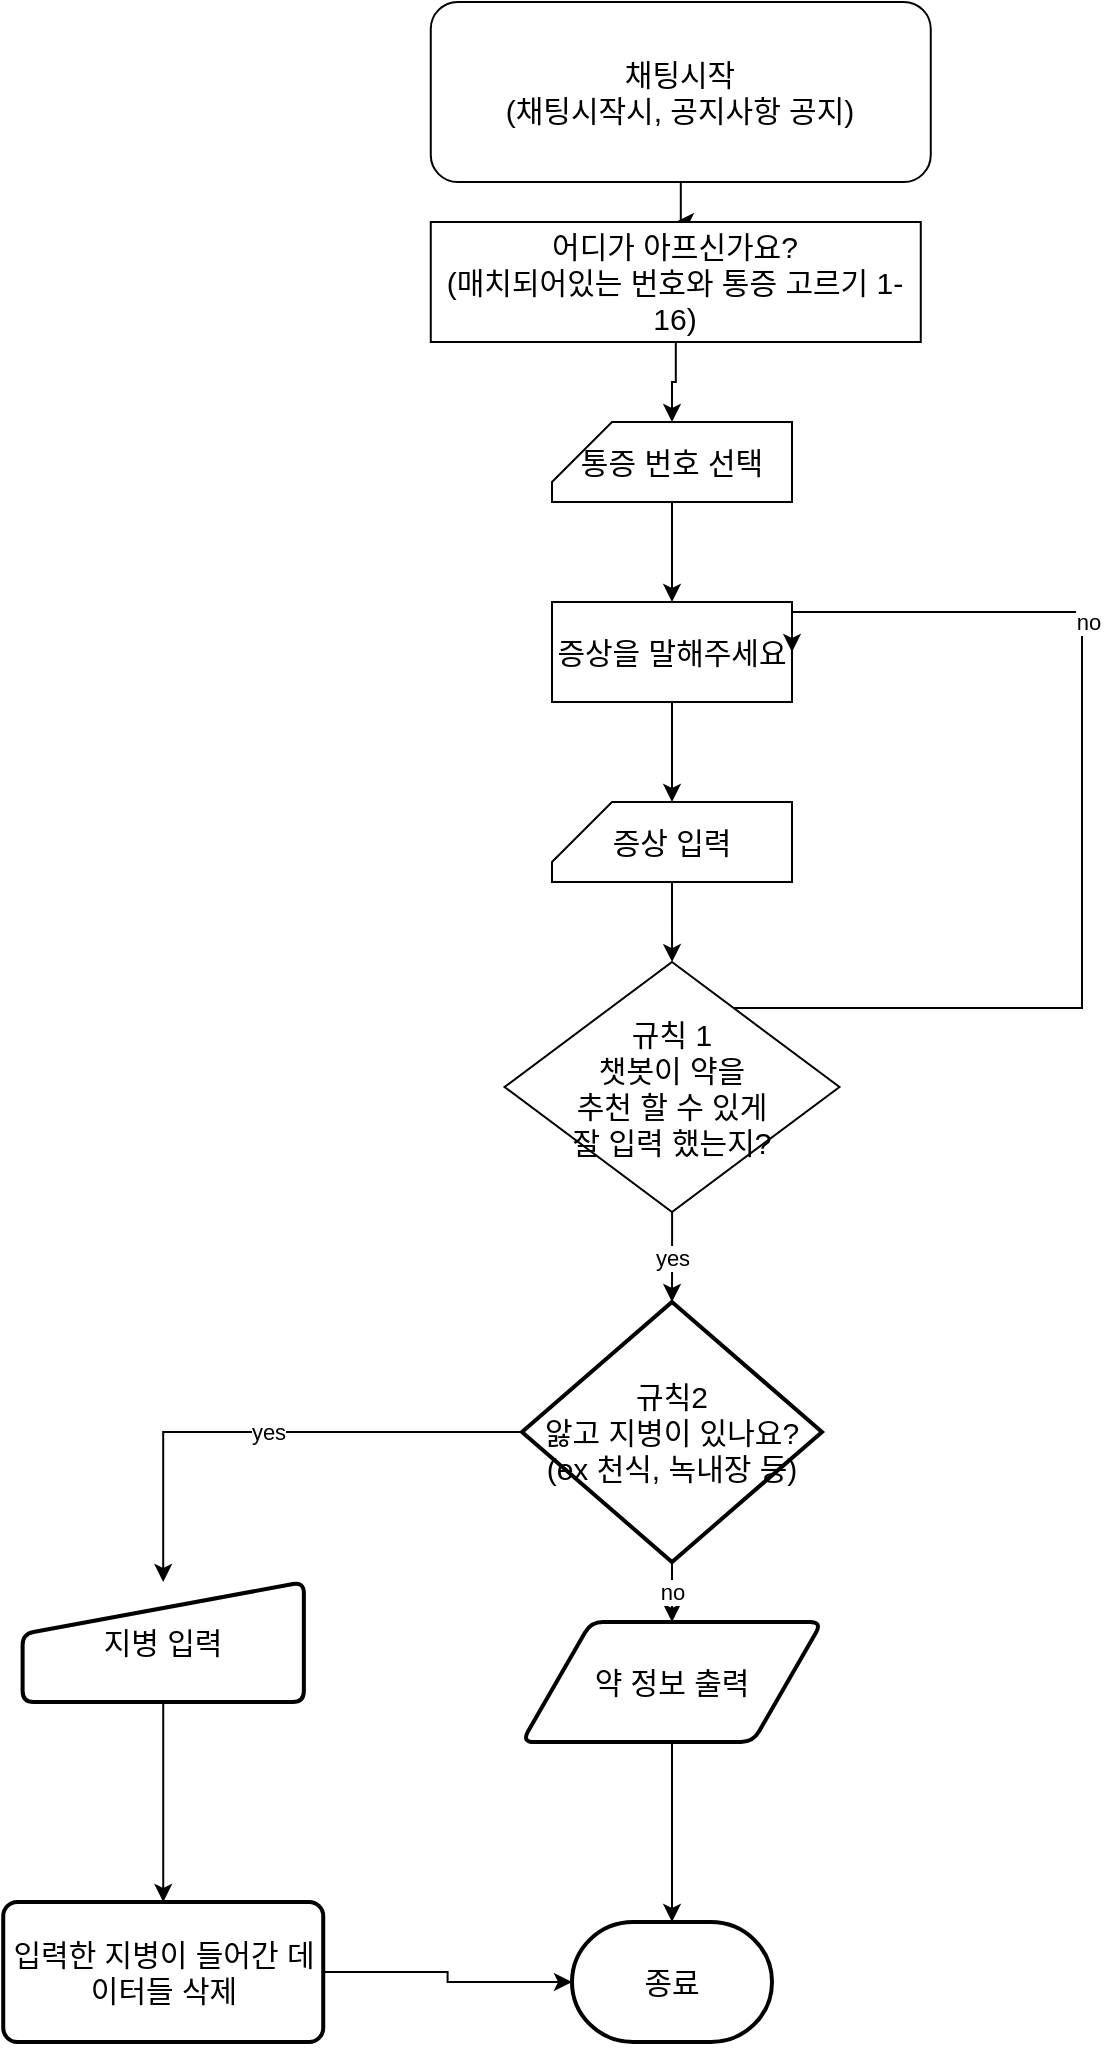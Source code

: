 <mxfile version="20.5.3" type="github">
  <diagram id="C5RBs43oDa-KdzZeNtuy" name="Page-1">
    <mxGraphModel dx="2036" dy="1103" grid="1" gridSize="10" guides="1" tooltips="1" connect="1" arrows="1" fold="1" page="1" pageScale="1" pageWidth="827" pageHeight="1169" math="0" shadow="0">
      <root>
        <mxCell id="WIyWlLk6GJQsqaUBKTNV-0" />
        <mxCell id="WIyWlLk6GJQsqaUBKTNV-1" parent="WIyWlLk6GJQsqaUBKTNV-0" />
        <mxCell id="TCzUwj8TVnyyhomJJ35_-63" value="" style="edgeStyle=orthogonalEdgeStyle;rounded=0;orthogonalLoop=1;jettySize=auto;html=1;" edge="1" parent="WIyWlLk6GJQsqaUBKTNV-1" source="WIyWlLk6GJQsqaUBKTNV-3" target="TCzUwj8TVnyyhomJJ35_-1">
          <mxGeometry relative="1" as="geometry" />
        </mxCell>
        <mxCell id="WIyWlLk6GJQsqaUBKTNV-3" value="채팅시작&lt;br style=&quot;font-size: 15px;&quot;&gt;(채팅시작시, 공지사항 공지)" style="rounded=1;whiteSpace=wrap;html=1;fontSize=15;glass=0;strokeWidth=1;shadow=0;" parent="WIyWlLk6GJQsqaUBKTNV-1" vertex="1">
          <mxGeometry x="274.38" y="120" width="250" height="90" as="geometry" />
        </mxCell>
        <mxCell id="TCzUwj8TVnyyhomJJ35_-27" value="" style="edgeStyle=orthogonalEdgeStyle;rounded=0;orthogonalLoop=1;jettySize=auto;html=1;" edge="1" parent="WIyWlLk6GJQsqaUBKTNV-1" source="TCzUwj8TVnyyhomJJ35_-1" target="TCzUwj8TVnyyhomJJ35_-6">
          <mxGeometry relative="1" as="geometry" />
        </mxCell>
        <mxCell id="TCzUwj8TVnyyhomJJ35_-1" value="어디가 아프신가요?&lt;br style=&quot;font-size: 15px;&quot;&gt;(매치되어있는 번호와 통증 고르기 1-16)" style="rounded=0;whiteSpace=wrap;html=1;fontSize=15;" vertex="1" parent="WIyWlLk6GJQsqaUBKTNV-1">
          <mxGeometry x="274.38" y="230" width="245" height="60" as="geometry" />
        </mxCell>
        <mxCell id="TCzUwj8TVnyyhomJJ35_-6" value="통증 번호 선택" style="shape=card;whiteSpace=wrap;html=1;fontSize=15;" vertex="1" parent="WIyWlLk6GJQsqaUBKTNV-1">
          <mxGeometry x="335" y="330" width="120" height="40" as="geometry" />
        </mxCell>
        <mxCell id="TCzUwj8TVnyyhomJJ35_-7" style="edgeStyle=orthogonalEdgeStyle;rounded=0;orthogonalLoop=1;jettySize=auto;html=1;exitX=0.5;exitY=1;exitDx=0;exitDy=0;exitPerimeter=0;" edge="1" parent="WIyWlLk6GJQsqaUBKTNV-1" source="TCzUwj8TVnyyhomJJ35_-6" target="TCzUwj8TVnyyhomJJ35_-6">
          <mxGeometry relative="1" as="geometry" />
        </mxCell>
        <mxCell id="TCzUwj8TVnyyhomJJ35_-26" value="" style="edgeStyle=orthogonalEdgeStyle;rounded=0;orthogonalLoop=1;jettySize=auto;html=1;" edge="1" parent="WIyWlLk6GJQsqaUBKTNV-1" source="TCzUwj8TVnyyhomJJ35_-11" target="TCzUwj8TVnyyhomJJ35_-17">
          <mxGeometry relative="1" as="geometry" />
        </mxCell>
        <mxCell id="TCzUwj8TVnyyhomJJ35_-11" value="증상을 말해주세요" style="rounded=0;whiteSpace=wrap;html=1;fontSize=15;" vertex="1" parent="WIyWlLk6GJQsqaUBKTNV-1">
          <mxGeometry x="335" y="420" width="120" height="50" as="geometry" />
        </mxCell>
        <mxCell id="TCzUwj8TVnyyhomJJ35_-14" value="" style="endArrow=classic;html=1;rounded=0;exitX=0.5;exitY=1;exitDx=0;exitDy=0;exitPerimeter=0;" edge="1" parent="WIyWlLk6GJQsqaUBKTNV-1" source="TCzUwj8TVnyyhomJJ35_-6" target="TCzUwj8TVnyyhomJJ35_-11">
          <mxGeometry width="50" height="50" relative="1" as="geometry">
            <mxPoint x="390" y="350" as="sourcePoint" />
            <mxPoint x="440" y="300" as="targetPoint" />
          </mxGeometry>
        </mxCell>
        <mxCell id="TCzUwj8TVnyyhomJJ35_-28" value="" style="edgeStyle=orthogonalEdgeStyle;rounded=0;orthogonalLoop=1;jettySize=auto;html=1;" edge="1" parent="WIyWlLk6GJQsqaUBKTNV-1" source="TCzUwj8TVnyyhomJJ35_-17" target="TCzUwj8TVnyyhomJJ35_-20">
          <mxGeometry relative="1" as="geometry" />
        </mxCell>
        <mxCell id="TCzUwj8TVnyyhomJJ35_-17" value="증상 입력" style="shape=card;whiteSpace=wrap;html=1;fontSize=15;" vertex="1" parent="WIyWlLk6GJQsqaUBKTNV-1">
          <mxGeometry x="335" y="520" width="120" height="40" as="geometry" />
        </mxCell>
        <mxCell id="TCzUwj8TVnyyhomJJ35_-23" style="edgeStyle=orthogonalEdgeStyle;rounded=0;orthogonalLoop=1;jettySize=auto;html=1;entryX=1;entryY=0.5;entryDx=0;entryDy=0;" edge="1" parent="WIyWlLk6GJQsqaUBKTNV-1" source="TCzUwj8TVnyyhomJJ35_-20" target="TCzUwj8TVnyyhomJJ35_-11">
          <mxGeometry relative="1" as="geometry">
            <mxPoint x="599.8" y="472.963" as="targetPoint" />
            <Array as="points">
              <mxPoint x="600" y="623" />
              <mxPoint x="600" y="425" />
            </Array>
          </mxGeometry>
        </mxCell>
        <mxCell id="TCzUwj8TVnyyhomJJ35_-24" value="no" style="edgeLabel;html=1;align=center;verticalAlign=middle;resizable=0;points=[];" vertex="1" connectable="0" parent="TCzUwj8TVnyyhomJJ35_-23">
          <mxGeometry x="0.367" y="-3" relative="1" as="geometry">
            <mxPoint as="offset" />
          </mxGeometry>
        </mxCell>
        <mxCell id="TCzUwj8TVnyyhomJJ35_-30" value="yes" style="edgeStyle=orthogonalEdgeStyle;rounded=0;orthogonalLoop=1;jettySize=auto;html=1;" edge="1" parent="WIyWlLk6GJQsqaUBKTNV-1" source="TCzUwj8TVnyyhomJJ35_-20">
          <mxGeometry relative="1" as="geometry">
            <mxPoint x="395" y="770" as="targetPoint" />
          </mxGeometry>
        </mxCell>
        <mxCell id="TCzUwj8TVnyyhomJJ35_-20" value="규칙 1&lt;br style=&quot;font-size: 15px;&quot;&gt;챗봇이 약을 &lt;br style=&quot;font-size: 15px;&quot;&gt;추천 할 수 있게 &lt;br style=&quot;font-size: 15px;&quot;&gt;잘 입력 했는지?" style="rhombus;whiteSpace=wrap;html=1;fontSize=15;" vertex="1" parent="WIyWlLk6GJQsqaUBKTNV-1">
          <mxGeometry x="311.25" y="600" width="167.5" height="125" as="geometry" />
        </mxCell>
        <mxCell id="TCzUwj8TVnyyhomJJ35_-38" value="yes" style="edgeStyle=orthogonalEdgeStyle;rounded=0;orthogonalLoop=1;jettySize=auto;html=1;" edge="1" parent="WIyWlLk6GJQsqaUBKTNV-1" source="TCzUwj8TVnyyhomJJ35_-36" target="TCzUwj8TVnyyhomJJ35_-37">
          <mxGeometry relative="1" as="geometry" />
        </mxCell>
        <mxCell id="TCzUwj8TVnyyhomJJ35_-43" value="no" style="edgeStyle=orthogonalEdgeStyle;rounded=0;orthogonalLoop=1;jettySize=auto;html=1;" edge="1" parent="WIyWlLk6GJQsqaUBKTNV-1" source="TCzUwj8TVnyyhomJJ35_-36" target="TCzUwj8TVnyyhomJJ35_-42">
          <mxGeometry relative="1" as="geometry" />
        </mxCell>
        <mxCell id="TCzUwj8TVnyyhomJJ35_-36" value="규칙2&lt;br style=&quot;font-size: 15px;&quot;&gt;앓고 지병이 있나요?&lt;br style=&quot;font-size: 15px;&quot;&gt;(ex 천식, 녹내장 등)" style="strokeWidth=2;html=1;shape=mxgraph.flowchart.decision;whiteSpace=wrap;fontSize=15;" vertex="1" parent="WIyWlLk6GJQsqaUBKTNV-1">
          <mxGeometry x="320" y="770" width="150" height="130" as="geometry" />
        </mxCell>
        <mxCell id="TCzUwj8TVnyyhomJJ35_-45" style="edgeStyle=orthogonalEdgeStyle;rounded=0;orthogonalLoop=1;jettySize=auto;html=1;exitX=0.75;exitY=1;exitDx=0;exitDy=0;" edge="1" parent="WIyWlLk6GJQsqaUBKTNV-1" source="TCzUwj8TVnyyhomJJ35_-37">
          <mxGeometry relative="1" as="geometry">
            <mxPoint x="195.286" y="960" as="targetPoint" />
          </mxGeometry>
        </mxCell>
        <mxCell id="TCzUwj8TVnyyhomJJ35_-49" value="" style="edgeStyle=orthogonalEdgeStyle;rounded=0;orthogonalLoop=1;jettySize=auto;html=1;" edge="1" parent="WIyWlLk6GJQsqaUBKTNV-1" source="TCzUwj8TVnyyhomJJ35_-37" target="TCzUwj8TVnyyhomJJ35_-46">
          <mxGeometry relative="1" as="geometry" />
        </mxCell>
        <mxCell id="TCzUwj8TVnyyhomJJ35_-37" value="지병 입력" style="html=1;strokeWidth=2;shape=manualInput;whiteSpace=wrap;rounded=1;size=26;arcSize=11;fontSize=15;" vertex="1" parent="WIyWlLk6GJQsqaUBKTNV-1">
          <mxGeometry x="70.31" y="910" width="140.62" height="60" as="geometry" />
        </mxCell>
        <mxCell id="TCzUwj8TVnyyhomJJ35_-54" value="" style="edgeStyle=orthogonalEdgeStyle;rounded=0;orthogonalLoop=1;jettySize=auto;html=1;" edge="1" parent="WIyWlLk6GJQsqaUBKTNV-1" source="TCzUwj8TVnyyhomJJ35_-42" target="TCzUwj8TVnyyhomJJ35_-51">
          <mxGeometry relative="1" as="geometry" />
        </mxCell>
        <mxCell id="TCzUwj8TVnyyhomJJ35_-42" value="약 정보 출력" style="shape=parallelogram;html=1;strokeWidth=2;perimeter=parallelogramPerimeter;whiteSpace=wrap;rounded=1;arcSize=12;size=0.23;fontSize=15;" vertex="1" parent="WIyWlLk6GJQsqaUBKTNV-1">
          <mxGeometry x="320" y="930" width="150" height="60" as="geometry" />
        </mxCell>
        <mxCell id="TCzUwj8TVnyyhomJJ35_-61" value="" style="edgeStyle=orthogonalEdgeStyle;rounded=0;orthogonalLoop=1;jettySize=auto;html=1;" edge="1" parent="WIyWlLk6GJQsqaUBKTNV-1" source="TCzUwj8TVnyyhomJJ35_-46" target="TCzUwj8TVnyyhomJJ35_-51">
          <mxGeometry relative="1" as="geometry" />
        </mxCell>
        <mxCell id="TCzUwj8TVnyyhomJJ35_-46" value="입력한 지병이 들어간 데이터들 삭제" style="rounded=1;whiteSpace=wrap;html=1;absoluteArcSize=1;arcSize=14;strokeWidth=2;fontSize=15;" vertex="1" parent="WIyWlLk6GJQsqaUBKTNV-1">
          <mxGeometry x="60.62" y="1070" width="160" height="70" as="geometry" />
        </mxCell>
        <mxCell id="TCzUwj8TVnyyhomJJ35_-48" style="edgeStyle=orthogonalEdgeStyle;rounded=0;orthogonalLoop=1;jettySize=auto;html=1;exitX=0.5;exitY=1;exitDx=0;exitDy=0;" edge="1" parent="WIyWlLk6GJQsqaUBKTNV-1" source="TCzUwj8TVnyyhomJJ35_-46" target="TCzUwj8TVnyyhomJJ35_-46">
          <mxGeometry relative="1" as="geometry" />
        </mxCell>
        <mxCell id="TCzUwj8TVnyyhomJJ35_-51" value="종료" style="strokeWidth=2;html=1;shape=mxgraph.flowchart.terminator;whiteSpace=wrap;fontSize=15;" vertex="1" parent="WIyWlLk6GJQsqaUBKTNV-1">
          <mxGeometry x="345" y="1080" width="100" height="60" as="geometry" />
        </mxCell>
      </root>
    </mxGraphModel>
  </diagram>
</mxfile>
